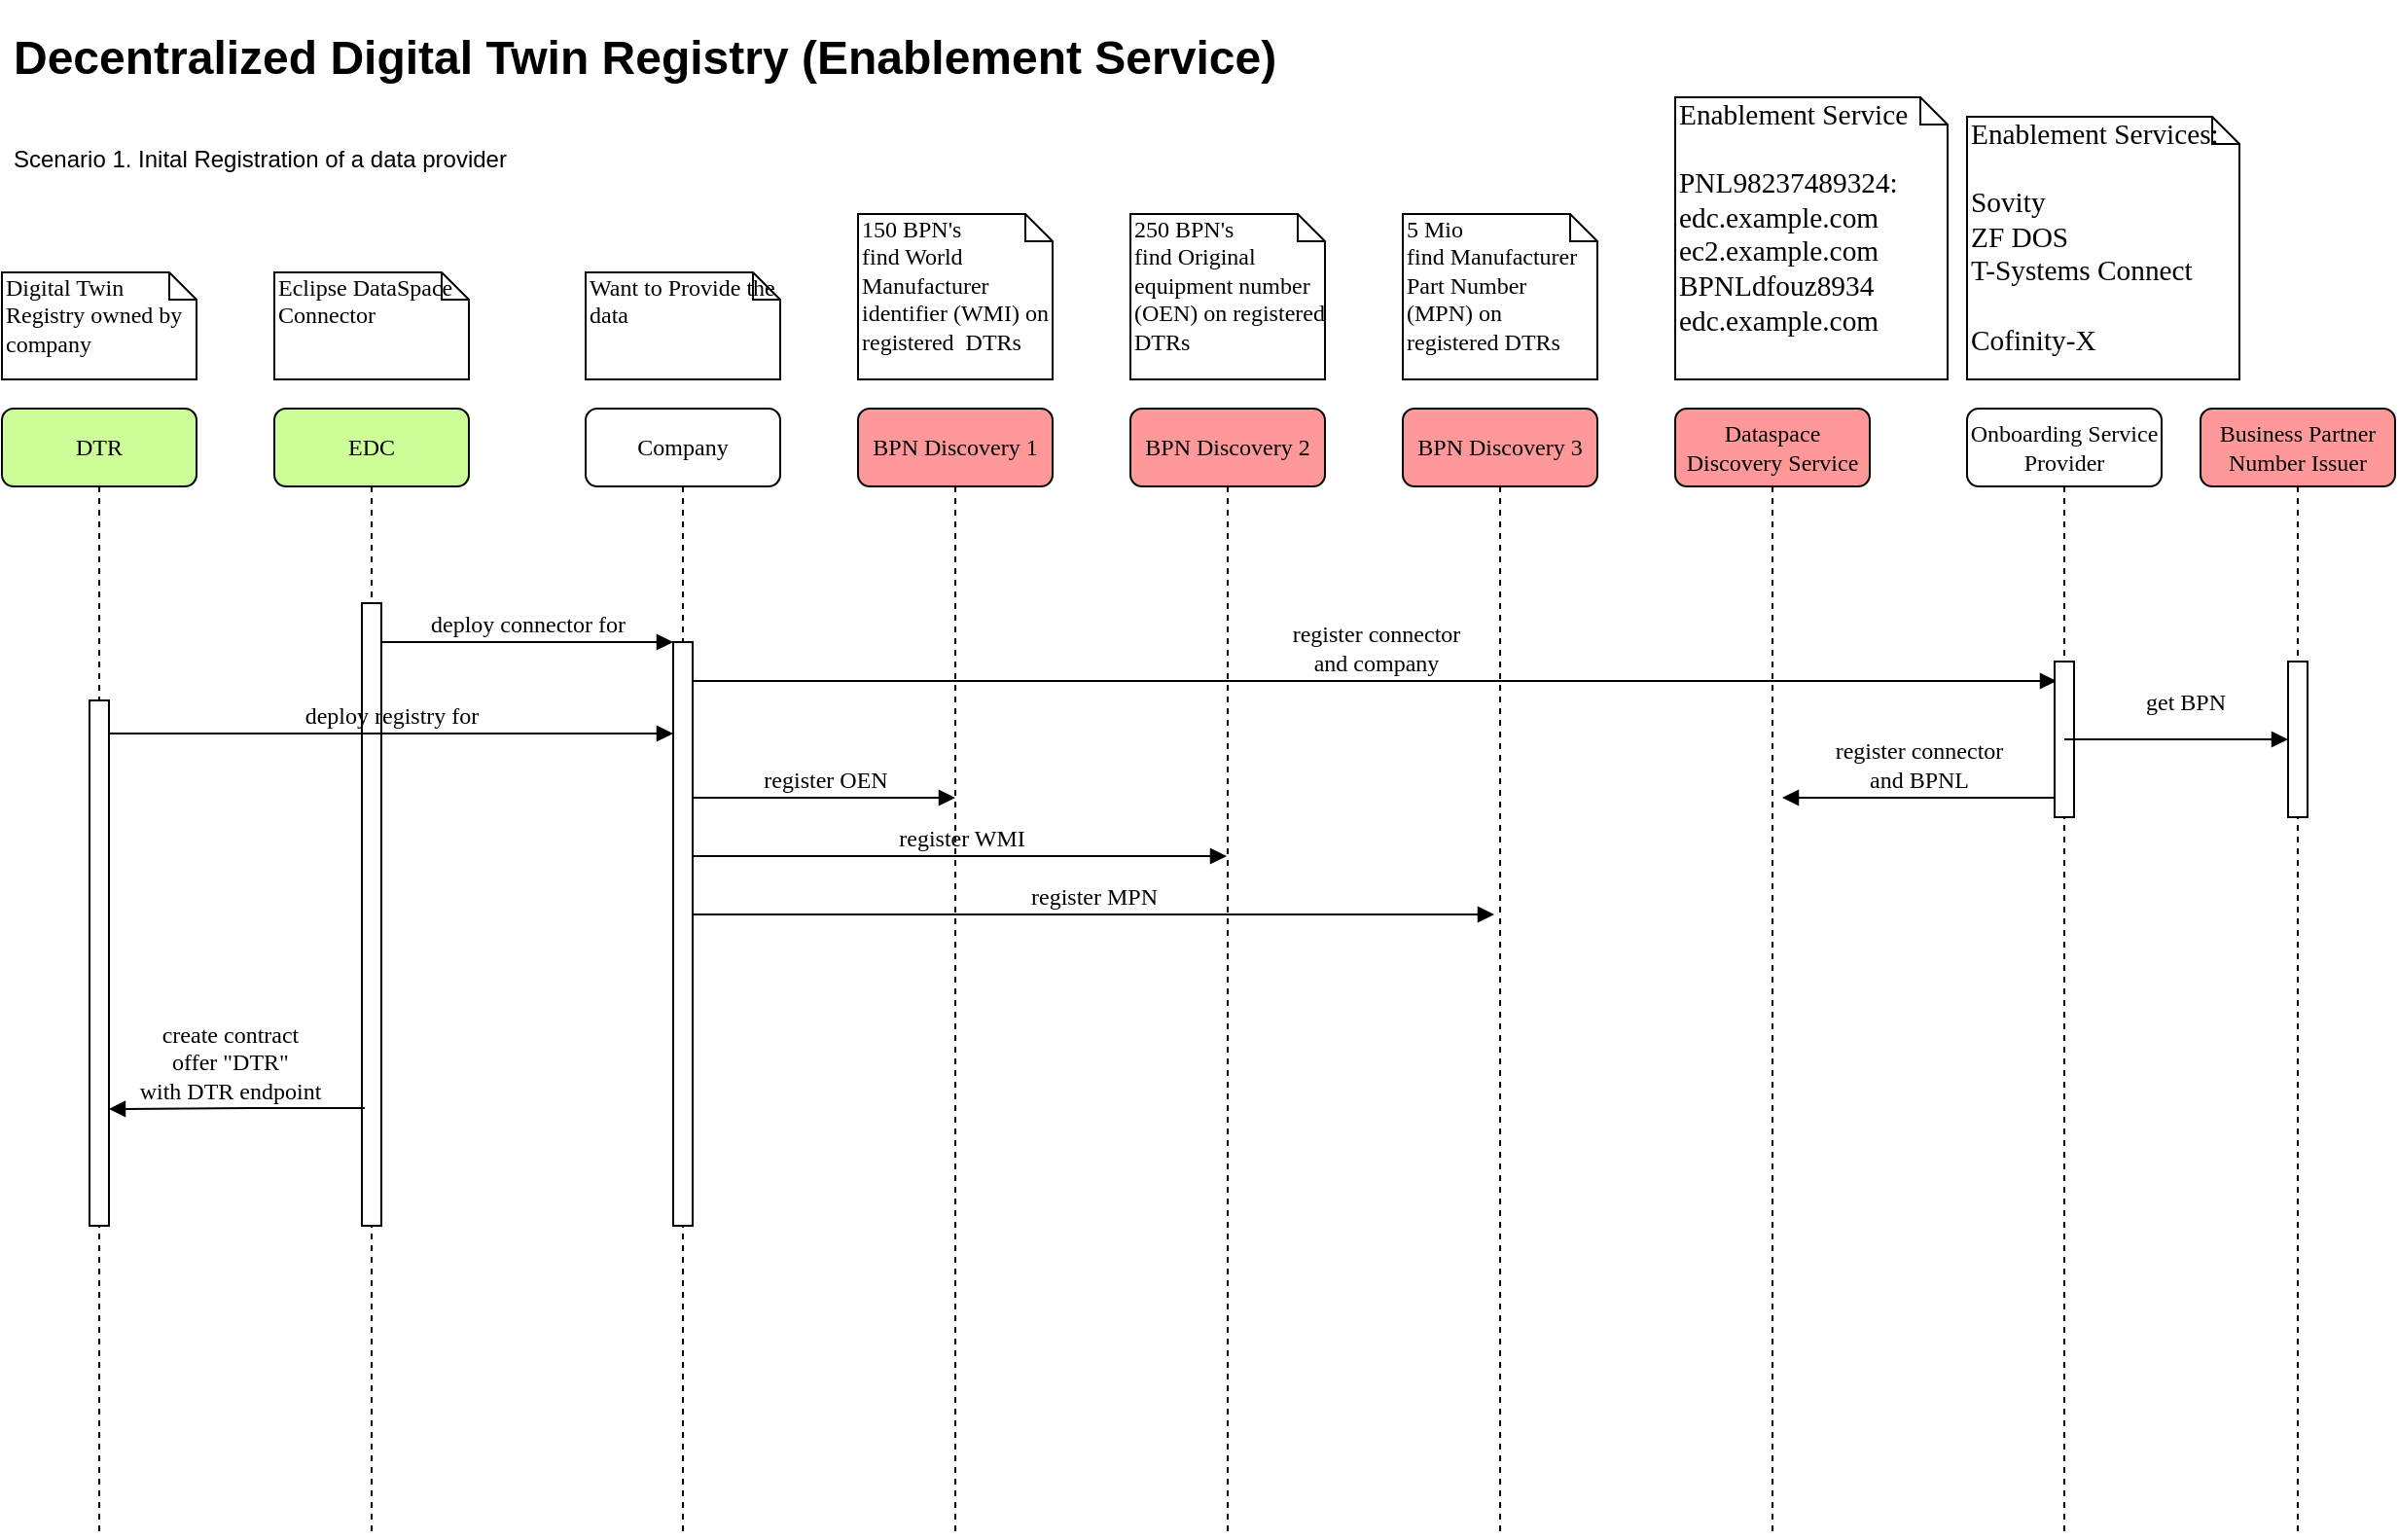<mxfile version="21.6.8" type="github">
  <diagram name="Page-1" id="13e1069c-82ec-6db2-03f1-153e76fe0fe0">
    <mxGraphModel dx="1266" dy="1541" grid="1" gridSize="10" guides="1" tooltips="1" connect="1" arrows="1" fold="1" page="1" pageScale="1" pageWidth="1100" pageHeight="850" background="none" math="0" shadow="0">
      <root>
        <mxCell id="0" />
        <mxCell id="1" parent="0" />
        <mxCell id="7baba1c4bc27f4b0-2" value="EDC" style="shape=umlLifeline;perimeter=lifelinePerimeter;whiteSpace=wrap;html=1;container=1;collapsible=0;recursiveResize=0;outlineConnect=0;rounded=1;shadow=0;comic=0;labelBackgroundColor=none;strokeWidth=1;fontFamily=Verdana;fontSize=12;align=center;fillColor=#CCFF99;" parent="1" vertex="1">
          <mxGeometry x="240" y="80" width="100" height="580" as="geometry" />
        </mxCell>
        <mxCell id="7baba1c4bc27f4b0-10" value="" style="html=1;points=[];perimeter=orthogonalPerimeter;rounded=0;shadow=0;comic=0;labelBackgroundColor=none;strokeWidth=1;fontFamily=Verdana;fontSize=12;align=center;" parent="7baba1c4bc27f4b0-2" vertex="1">
          <mxGeometry x="45" y="100" width="10" height="320" as="geometry" />
        </mxCell>
        <mxCell id="7baba1c4bc27f4b0-3" value="Company" style="shape=umlLifeline;perimeter=lifelinePerimeter;whiteSpace=wrap;html=1;container=1;collapsible=0;recursiveResize=0;outlineConnect=0;rounded=1;shadow=0;comic=0;labelBackgroundColor=none;strokeWidth=1;fontFamily=Verdana;fontSize=12;align=center;" parent="1" vertex="1">
          <mxGeometry x="400" y="80" width="100" height="580" as="geometry" />
        </mxCell>
        <mxCell id="7baba1c4bc27f4b0-13" value="" style="html=1;points=[];perimeter=orthogonalPerimeter;rounded=0;shadow=0;comic=0;labelBackgroundColor=none;strokeWidth=1;fontFamily=Verdana;fontSize=12;align=center;" parent="7baba1c4bc27f4b0-3" vertex="1">
          <mxGeometry x="45" y="120" width="10" height="300" as="geometry" />
        </mxCell>
        <mxCell id="7baba1c4bc27f4b0-4" value="BPN Discovery 1" style="shape=umlLifeline;perimeter=lifelinePerimeter;whiteSpace=wrap;html=1;container=1;collapsible=0;recursiveResize=0;outlineConnect=0;rounded=1;shadow=0;comic=0;labelBackgroundColor=none;strokeWidth=1;fontFamily=Verdana;fontSize=12;align=center;fillColor=#FF9999;" parent="1" vertex="1">
          <mxGeometry x="540" y="80" width="100" height="580" as="geometry" />
        </mxCell>
        <mxCell id="F-69Bmwsysw-YoAs_LHj-7" value="register OEN" style="html=1;verticalAlign=bottom;endArrow=block;labelBackgroundColor=none;fontFamily=Verdana;fontSize=12;edgeStyle=elbowEdgeStyle;elbow=vertical;" parent="7baba1c4bc27f4b0-4" edge="1">
          <mxGeometry x="0.007" relative="1" as="geometry">
            <mxPoint x="-85" y="200" as="sourcePoint" />
            <Array as="points">
              <mxPoint x="-80" y="200" />
            </Array>
            <mxPoint x="50" y="200" as="targetPoint" />
            <mxPoint as="offset" />
          </mxGeometry>
        </mxCell>
        <mxCell id="7baba1c4bc27f4b0-5" value="BPN Discovery 2" style="shape=umlLifeline;perimeter=lifelinePerimeter;whiteSpace=wrap;html=1;container=1;collapsible=0;recursiveResize=0;outlineConnect=0;rounded=1;shadow=0;comic=0;labelBackgroundColor=none;strokeWidth=1;fontFamily=Verdana;fontSize=12;align=center;fillColor=#FF9999;" parent="1" vertex="1">
          <mxGeometry x="680" y="80" width="100" height="580" as="geometry" />
        </mxCell>
        <mxCell id="7baba1c4bc27f4b0-6" value="BPN Discovery 3" style="shape=umlLifeline;perimeter=lifelinePerimeter;whiteSpace=wrap;html=1;container=1;collapsible=0;recursiveResize=0;outlineConnect=0;rounded=1;shadow=0;comic=0;labelBackgroundColor=none;strokeWidth=1;fontFamily=Verdana;fontSize=12;align=center;fillColor=#FF9999;" parent="1" vertex="1">
          <mxGeometry x="820" y="80" width="100" height="580" as="geometry" />
        </mxCell>
        <mxCell id="7baba1c4bc27f4b0-7" value="Dataspace Discovery Service" style="shape=umlLifeline;perimeter=lifelinePerimeter;whiteSpace=wrap;html=1;container=1;collapsible=0;recursiveResize=0;outlineConnect=0;rounded=1;shadow=0;comic=0;labelBackgroundColor=none;strokeWidth=1;fontFamily=Verdana;fontSize=12;align=center;fillColor=#FF9999;" parent="1" vertex="1">
          <mxGeometry x="960" y="80" width="100" height="580" as="geometry" />
        </mxCell>
        <mxCell id="7baba1c4bc27f4b0-8" value="DTR" style="shape=umlLifeline;perimeter=lifelinePerimeter;whiteSpace=wrap;html=1;container=1;collapsible=0;recursiveResize=0;outlineConnect=0;rounded=1;shadow=0;comic=0;labelBackgroundColor=none;strokeWidth=1;fontFamily=Verdana;fontSize=12;align=center;fillColor=#CCFF99;" parent="1" vertex="1">
          <mxGeometry x="100" y="80" width="100" height="580" as="geometry" />
        </mxCell>
        <mxCell id="7baba1c4bc27f4b0-9" value="" style="html=1;points=[];perimeter=orthogonalPerimeter;rounded=0;shadow=0;comic=0;labelBackgroundColor=none;strokeWidth=1;fontFamily=Verdana;fontSize=12;align=center;" parent="7baba1c4bc27f4b0-8" vertex="1">
          <mxGeometry x="45" y="150" width="10" height="270" as="geometry" />
        </mxCell>
        <mxCell id="7baba1c4bc27f4b0-17" value="register connector &lt;br&gt;and company" style="html=1;verticalAlign=bottom;endArrow=block;labelBackgroundColor=none;fontFamily=Verdana;fontSize=12;edgeStyle=elbowEdgeStyle;elbow=vertical;entryX=0.1;entryY=0.13;entryDx=0;entryDy=0;entryPerimeter=0;" parent="1" source="7baba1c4bc27f4b0-13" target="F-69Bmwsysw-YoAs_LHj-4" edge="1">
          <mxGeometry relative="1" as="geometry">
            <mxPoint x="510" y="220" as="sourcePoint" />
            <Array as="points">
              <mxPoint x="460" y="220" />
            </Array>
          </mxGeometry>
        </mxCell>
        <mxCell id="7baba1c4bc27f4b0-14" value="deploy connector for" style="html=1;verticalAlign=bottom;endArrow=block;entryX=0;entryY=0;labelBackgroundColor=none;fontFamily=Verdana;fontSize=12;edgeStyle=elbowEdgeStyle;elbow=vertical;" parent="1" source="7baba1c4bc27f4b0-10" target="7baba1c4bc27f4b0-13" edge="1">
          <mxGeometry relative="1" as="geometry">
            <mxPoint x="370" y="200" as="sourcePoint" />
          </mxGeometry>
        </mxCell>
        <mxCell id="7baba1c4bc27f4b0-40" value="Digital Twin Registry owned by company" style="shape=note;whiteSpace=wrap;html=1;size=14;verticalAlign=top;align=left;spacingTop=-6;rounded=0;shadow=0;comic=0;labelBackgroundColor=none;strokeWidth=1;fontFamily=Verdana;fontSize=12" parent="1" vertex="1">
          <mxGeometry x="100" y="10" width="100" height="55" as="geometry" />
        </mxCell>
        <mxCell id="7baba1c4bc27f4b0-41" value="Eclipse DataSpace Connector" style="shape=note;whiteSpace=wrap;html=1;size=14;verticalAlign=top;align=left;spacingTop=-6;rounded=0;shadow=0;comic=0;labelBackgroundColor=none;strokeWidth=1;fontFamily=Verdana;fontSize=12" parent="1" vertex="1">
          <mxGeometry x="240" y="10" width="100" height="55" as="geometry" />
        </mxCell>
        <mxCell id="7baba1c4bc27f4b0-42" value="Want to Provide the data" style="shape=note;whiteSpace=wrap;html=1;size=14;verticalAlign=top;align=left;spacingTop=-6;rounded=0;shadow=0;comic=0;labelBackgroundColor=none;strokeWidth=1;fontFamily=Verdana;fontSize=12" parent="1" vertex="1">
          <mxGeometry x="400" y="10" width="100" height="55" as="geometry" />
        </mxCell>
        <mxCell id="7baba1c4bc27f4b0-43" value="150 BPN&#39;s&lt;br&gt;find World Manufacturer identifier (WMI) on registered &amp;nbsp;DTRs" style="shape=note;whiteSpace=wrap;html=1;size=14;verticalAlign=top;align=left;spacingTop=-6;rounded=0;shadow=0;comic=0;labelBackgroundColor=none;strokeWidth=1;fontFamily=Verdana;fontSize=12" parent="1" vertex="1">
          <mxGeometry x="540" y="-20" width="100" height="85" as="geometry" />
        </mxCell>
        <mxCell id="7baba1c4bc27f4b0-44" value="250 BPN&#39;s&lt;br&gt;find Original equipment number (OEN) on registered DTRs" style="shape=note;whiteSpace=wrap;html=1;size=14;verticalAlign=top;align=left;spacingTop=-6;rounded=0;shadow=0;comic=0;labelBackgroundColor=none;strokeWidth=1;fontFamily=Verdana;fontSize=12" parent="1" vertex="1">
          <mxGeometry x="680" y="-20" width="100" height="85" as="geometry" />
        </mxCell>
        <mxCell id="7baba1c4bc27f4b0-45" value="5 Mio&lt;br&gt;find Manufacturer Part Number (MPN) on registered DTRs" style="shape=note;whiteSpace=wrap;html=1;size=14;verticalAlign=top;align=left;spacingTop=-6;rounded=0;shadow=0;comic=0;labelBackgroundColor=none;strokeWidth=1;fontFamily=Verdana;fontSize=12" parent="1" vertex="1">
          <mxGeometry x="820" y="-20" width="100" height="85" as="geometry" />
        </mxCell>
        <mxCell id="7baba1c4bc27f4b0-46" value="&lt;p style=&quot;margin: 0in; font-family: Calibri; font-size: 11pt;&quot; lang=&quot;de&quot;&gt;Enablement Service&lt;/p&gt;&lt;p style=&quot;margin: 0in; font-family: Calibri; font-size: 11pt;&quot; lang=&quot;de&quot;&gt;&lt;br&gt;&lt;/p&gt;&lt;p style=&quot;margin: 0in; font-family: Calibri; font-size: 11pt;&quot; lang=&quot;de&quot;&gt;PNL98237489324: edc.example.com ec2.example.com&amp;nbsp;&amp;nbsp;&lt;/p&gt;&lt;p style=&quot;margin: 0in; font-family: Calibri; font-size: 11pt;&quot; lang=&quot;de&quot;&gt;BPNLdfouz8934&lt;/p&gt;&lt;p style=&quot;margin: 0in; font-family: Calibri; font-size: 11pt;&quot; lang=&quot;de&quot;&gt;edc.example.com&lt;/p&gt;" style="shape=note;whiteSpace=wrap;html=1;size=14;verticalAlign=top;align=left;spacingTop=-6;rounded=0;shadow=0;comic=0;labelBackgroundColor=none;strokeWidth=1;fontFamily=Verdana;fontSize=12" parent="1" vertex="1">
          <mxGeometry x="960" y="-80" width="140" height="145" as="geometry" />
        </mxCell>
        <mxCell id="F-69Bmwsysw-YoAs_LHj-1" value="&lt;h1&gt;Decentralized Digital Twin Registry (Enablement Service)&lt;/h1&gt;&lt;div&gt;&lt;br&gt;&lt;/div&gt;&lt;div&gt;Scenario 1. Inital Registration of a data provider&amp;nbsp;&lt;br&gt;&lt;/div&gt;" style="text;html=1;strokeColor=none;fillColor=none;spacing=5;spacingTop=-20;whiteSpace=wrap;overflow=hidden;rounded=0;" parent="1" vertex="1">
          <mxGeometry x="101" y="-120" width="769" height="120" as="geometry" />
        </mxCell>
        <mxCell id="F-69Bmwsysw-YoAs_LHj-3" value="Onboarding Service Provider" style="shape=umlLifeline;perimeter=lifelinePerimeter;whiteSpace=wrap;html=1;container=1;collapsible=0;recursiveResize=0;outlineConnect=0;rounded=1;shadow=0;comic=0;labelBackgroundColor=none;strokeWidth=1;fontFamily=Verdana;fontSize=12;align=center;" parent="1" vertex="1">
          <mxGeometry x="1110" y="80" width="100" height="580" as="geometry" />
        </mxCell>
        <mxCell id="F-69Bmwsysw-YoAs_LHj-4" value="" style="html=1;points=[];perimeter=orthogonalPerimeter;rounded=0;shadow=0;comic=0;labelBackgroundColor=none;strokeWidth=1;fontFamily=Verdana;fontSize=12;align=center;" parent="F-69Bmwsysw-YoAs_LHj-3" vertex="1">
          <mxGeometry x="45" y="130" width="10" height="80" as="geometry" />
        </mxCell>
        <mxCell id="F-69Bmwsysw-YoAs_LHj-6" value="register connector &lt;br&gt;and BPNL" style="html=1;verticalAlign=bottom;endArrow=block;labelBackgroundColor=none;fontFamily=Verdana;fontSize=12;edgeStyle=elbowEdgeStyle;elbow=vertical;" parent="F-69Bmwsysw-YoAs_LHj-3" edge="1">
          <mxGeometry relative="1" as="geometry">
            <mxPoint x="45" y="200" as="sourcePoint" />
            <mxPoint x="-95" y="200" as="targetPoint" />
          </mxGeometry>
        </mxCell>
        <mxCell id="F-69Bmwsysw-YoAs_LHj-8" value="register WMI" style="html=1;verticalAlign=bottom;endArrow=block;labelBackgroundColor=none;fontFamily=Verdana;fontSize=12;edgeStyle=elbowEdgeStyle;elbow=vertical;" parent="1" target="7baba1c4bc27f4b0-5" edge="1">
          <mxGeometry relative="1" as="geometry">
            <mxPoint x="455" y="310" as="sourcePoint" />
            <Array as="points" />
            <mxPoint x="590" y="310" as="targetPoint" />
          </mxGeometry>
        </mxCell>
        <mxCell id="F-69Bmwsysw-YoAs_LHj-10" value="register MPN" style="html=1;verticalAlign=bottom;endArrow=block;labelBackgroundColor=none;fontFamily=Verdana;fontSize=12;edgeStyle=elbowEdgeStyle;elbow=vertical;" parent="1" edge="1">
          <mxGeometry relative="1" as="geometry">
            <mxPoint x="455" y="340" as="sourcePoint" />
            <Array as="points" />
            <mxPoint x="867.0" y="340" as="targetPoint" />
          </mxGeometry>
        </mxCell>
        <mxCell id="F-69Bmwsysw-YoAs_LHj-16" value="create contract &lt;br&gt;offer &quot;DTR&quot; &lt;br&gt;with DTR endpoint" style="html=1;verticalAlign=bottom;endArrow=block;labelBackgroundColor=none;fontFamily=Verdana;fontSize=12;edgeStyle=elbowEdgeStyle;elbow=horizontal;exitX=0.143;exitY=0.811;exitDx=0;exitDy=0;exitPerimeter=0;" parent="1" source="7baba1c4bc27f4b0-10" target="7baba1c4bc27f4b0-9" edge="1">
          <mxGeometry x="0.064" relative="1" as="geometry">
            <mxPoint x="240" y="440" as="sourcePoint" />
            <mxPoint x="370" y="540" as="targetPoint" />
            <Array as="points">
              <mxPoint x="220" y="440" />
            </Array>
            <mxPoint as="offset" />
          </mxGeometry>
        </mxCell>
        <mxCell id="F-69Bmwsysw-YoAs_LHj-15" value="deploy registry for" style="html=1;verticalAlign=bottom;endArrow=block;labelBackgroundColor=none;fontFamily=Verdana;fontSize=12;edgeStyle=elbowEdgeStyle;elbow=vertical;exitX=1.013;exitY=0.063;exitDx=0;exitDy=0;exitPerimeter=0;" parent="1" source="7baba1c4bc27f4b0-9" target="7baba1c4bc27f4b0-13" edge="1">
          <mxGeometry relative="1" as="geometry">
            <mxPoint x="155" y="360" as="sourcePoint" />
            <mxPoint x="449.5" y="359.995" as="targetPoint" />
          </mxGeometry>
        </mxCell>
        <mxCell id="9PgZraaCn6j2YhGHZMRW-1" value="&lt;p style=&quot;margin: 0in; font-family: Calibri; font-size: 11pt;&quot; lang=&quot;de&quot;&gt;Enablement Services:&lt;/p&gt;&lt;p style=&quot;margin: 0in; font-family: Calibri; font-size: 11pt;&quot; lang=&quot;de&quot;&gt;&lt;br&gt;&lt;/p&gt;&lt;p style=&quot;margin: 0in; font-family: Calibri; font-size: 11pt;&quot; lang=&quot;de&quot;&gt;Sovity&lt;/p&gt;&lt;p style=&quot;margin: 0in; font-family: Calibri; font-size: 11pt;&quot; lang=&quot;de&quot;&gt;ZF DOS&lt;/p&gt;&lt;p style=&quot;margin: 0in; font-family: Calibri; font-size: 11pt;&quot; lang=&quot;de&quot;&gt;T-Systems Connect&lt;/p&gt;&lt;p style=&quot;margin: 0in; font-family: Calibri; font-size: 11pt;&quot; lang=&quot;de&quot;&gt;&lt;br&gt;&lt;/p&gt;&lt;p style=&quot;margin: 0in; font-family: Calibri; font-size: 11pt;&quot; lang=&quot;de&quot;&gt;Cofinity-X&lt;/p&gt;&lt;p style=&quot;margin: 0in; font-family: Calibri; font-size: 11pt;&quot; lang=&quot;de&quot;&gt;&lt;br&gt;&lt;/p&gt;" style="shape=note;whiteSpace=wrap;html=1;size=14;verticalAlign=top;align=left;spacingTop=-6;rounded=0;shadow=0;comic=0;labelBackgroundColor=none;strokeWidth=1;fontFamily=Verdana;fontSize=12" vertex="1" parent="1">
          <mxGeometry x="1110" y="-70" width="140" height="135" as="geometry" />
        </mxCell>
        <mxCell id="9PgZraaCn6j2YhGHZMRW-3" value="Business Partner Number Issuer" style="shape=umlLifeline;perimeter=lifelinePerimeter;whiteSpace=wrap;html=1;container=1;collapsible=0;recursiveResize=0;outlineConnect=0;rounded=1;shadow=0;comic=0;labelBackgroundColor=none;strokeWidth=1;fontFamily=Verdana;fontSize=12;align=center;fillColor=#FF9999;" vertex="1" parent="1">
          <mxGeometry x="1230" y="80" width="100" height="580" as="geometry" />
        </mxCell>
        <mxCell id="9PgZraaCn6j2YhGHZMRW-4" value="" style="html=1;points=[];perimeter=orthogonalPerimeter;rounded=0;shadow=0;comic=0;labelBackgroundColor=none;strokeWidth=1;fontFamily=Verdana;fontSize=12;align=center;" vertex="1" parent="9PgZraaCn6j2YhGHZMRW-3">
          <mxGeometry x="45" y="130" width="10" height="80" as="geometry" />
        </mxCell>
        <mxCell id="9PgZraaCn6j2YhGHZMRW-5" value="get BPN" style="html=1;verticalAlign=bottom;endArrow=block;labelBackgroundColor=none;fontFamily=Verdana;fontSize=12;edgeStyle=elbowEdgeStyle;elbow=vertical;" edge="1" parent="1" source="F-69Bmwsysw-YoAs_LHj-3" target="9PgZraaCn6j2YhGHZMRW-4">
          <mxGeometry x="0.048" y="10" relative="1" as="geometry">
            <mxPoint x="1240" y="400" as="sourcePoint" />
            <mxPoint x="1100" y="400" as="targetPoint" />
            <mxPoint x="1" as="offset" />
          </mxGeometry>
        </mxCell>
      </root>
    </mxGraphModel>
  </diagram>
</mxfile>
